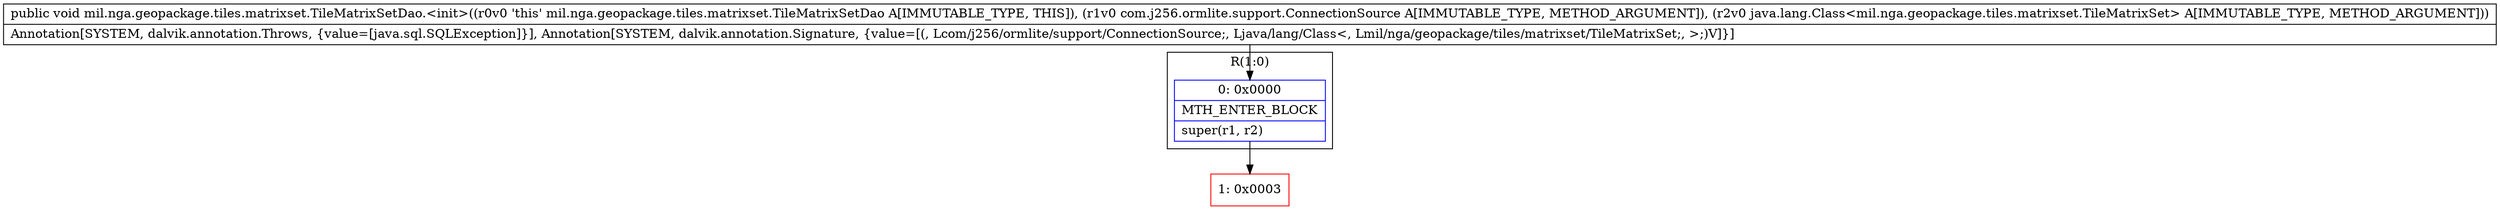 digraph "CFG formil.nga.geopackage.tiles.matrixset.TileMatrixSetDao.\<init\>(Lcom\/j256\/ormlite\/support\/ConnectionSource;Ljava\/lang\/Class;)V" {
subgraph cluster_Region_989364309 {
label = "R(1:0)";
node [shape=record,color=blue];
Node_0 [shape=record,label="{0\:\ 0x0000|MTH_ENTER_BLOCK\l|super(r1, r2)\l}"];
}
Node_1 [shape=record,color=red,label="{1\:\ 0x0003}"];
MethodNode[shape=record,label="{public void mil.nga.geopackage.tiles.matrixset.TileMatrixSetDao.\<init\>((r0v0 'this' mil.nga.geopackage.tiles.matrixset.TileMatrixSetDao A[IMMUTABLE_TYPE, THIS]), (r1v0 com.j256.ormlite.support.ConnectionSource A[IMMUTABLE_TYPE, METHOD_ARGUMENT]), (r2v0 java.lang.Class\<mil.nga.geopackage.tiles.matrixset.TileMatrixSet\> A[IMMUTABLE_TYPE, METHOD_ARGUMENT]))  | Annotation[SYSTEM, dalvik.annotation.Throws, \{value=[java.sql.SQLException]\}], Annotation[SYSTEM, dalvik.annotation.Signature, \{value=[(, Lcom\/j256\/ormlite\/support\/ConnectionSource;, Ljava\/lang\/Class\<, Lmil\/nga\/geopackage\/tiles\/matrixset\/TileMatrixSet;, \>;)V]\}]\l}"];
MethodNode -> Node_0;
Node_0 -> Node_1;
}


